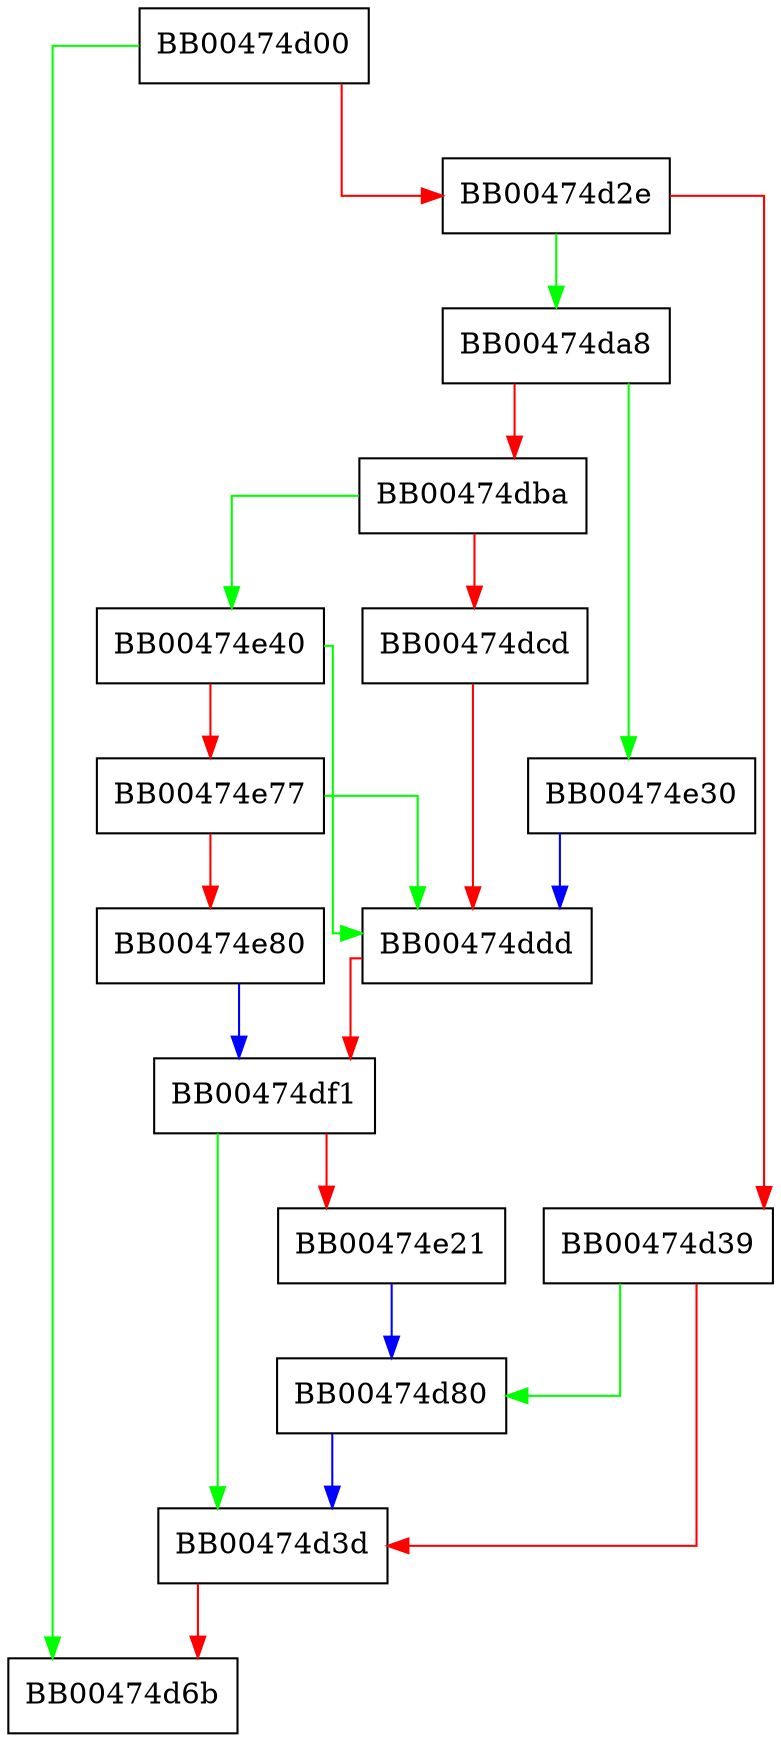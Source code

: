 digraph report_server_accept {
  node [shape="box"];
  graph [splines=ortho];
  BB00474d00 -> BB00474d6b [color="green"];
  BB00474d00 -> BB00474d2e [color="red"];
  BB00474d2e -> BB00474da8 [color="green"];
  BB00474d2e -> BB00474d39 [color="red"];
  BB00474d39 -> BB00474d80 [color="green"];
  BB00474d39 -> BB00474d3d [color="red"];
  BB00474d3d -> BB00474d6b [color="red"];
  BB00474d80 -> BB00474d3d [color="blue"];
  BB00474da8 -> BB00474e30 [color="green"];
  BB00474da8 -> BB00474dba [color="red"];
  BB00474dba -> BB00474e40 [color="green"];
  BB00474dba -> BB00474dcd [color="red"];
  BB00474dcd -> BB00474ddd [color="red"];
  BB00474ddd -> BB00474df1 [color="red"];
  BB00474df1 -> BB00474d3d [color="green"];
  BB00474df1 -> BB00474e21 [color="red"];
  BB00474e21 -> BB00474d80 [color="blue"];
  BB00474e30 -> BB00474ddd [color="blue"];
  BB00474e40 -> BB00474ddd [color="green"];
  BB00474e40 -> BB00474e77 [color="red"];
  BB00474e77 -> BB00474ddd [color="green"];
  BB00474e77 -> BB00474e80 [color="red"];
  BB00474e80 -> BB00474df1 [color="blue"];
}